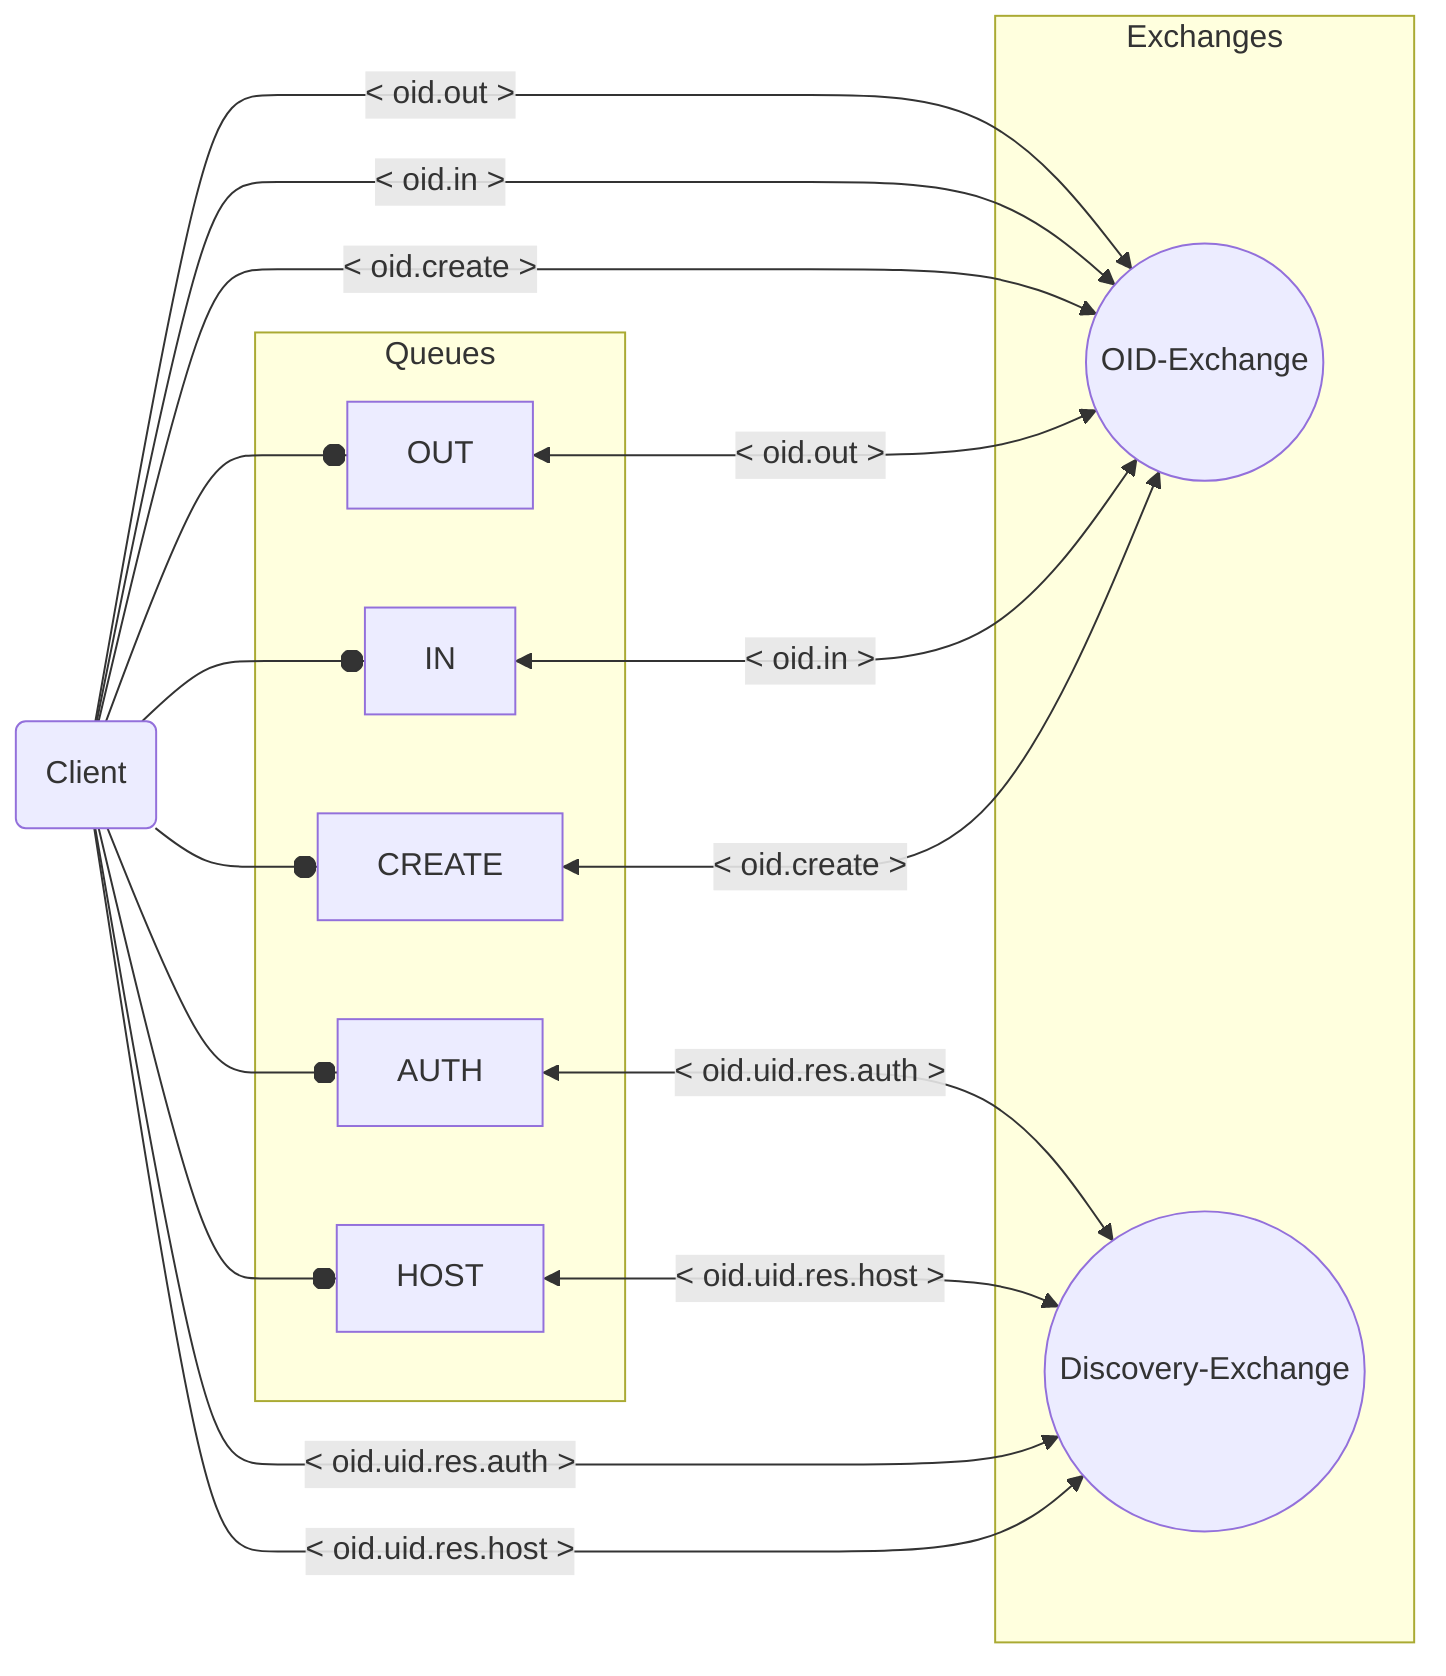 %%{ init: {'theme': 'dark', "graph": {"htmlLabels": true}}, "flowchart": {"defaultRenderer": "elk"} }%%
flowchart LR
    
    subgraph Queues
        CREATE
        IN
        OUT
        HOST
        AUTH
    end
    C --o CREATE
    C --o IN
    C --o OUT
    C --o HOST
    C --o AUTH
    C(Client)
    
    subgraph Exchanges
        oxch((OID-Exchange))
        dxch((Discovery-Exchange))
    end

    
    CREATE <--< oid.create >--> oxch
    IN <--< oid.in >--> oxch
    OUT <--< oid.out >--> oxch
    
    

    

    C --< oid.create >--> oxch
    C --< oid.in >--> oxch
    C --< oid.out >---> oxch

    C --< oid.uid.res.host >--> dxch
    C --< oid.uid.res.auth >--> dxch
    
    HOST <--< oid.uid.res.host >--> dxch
    AUTH <--< oid.uid.res.auth >--> dxch